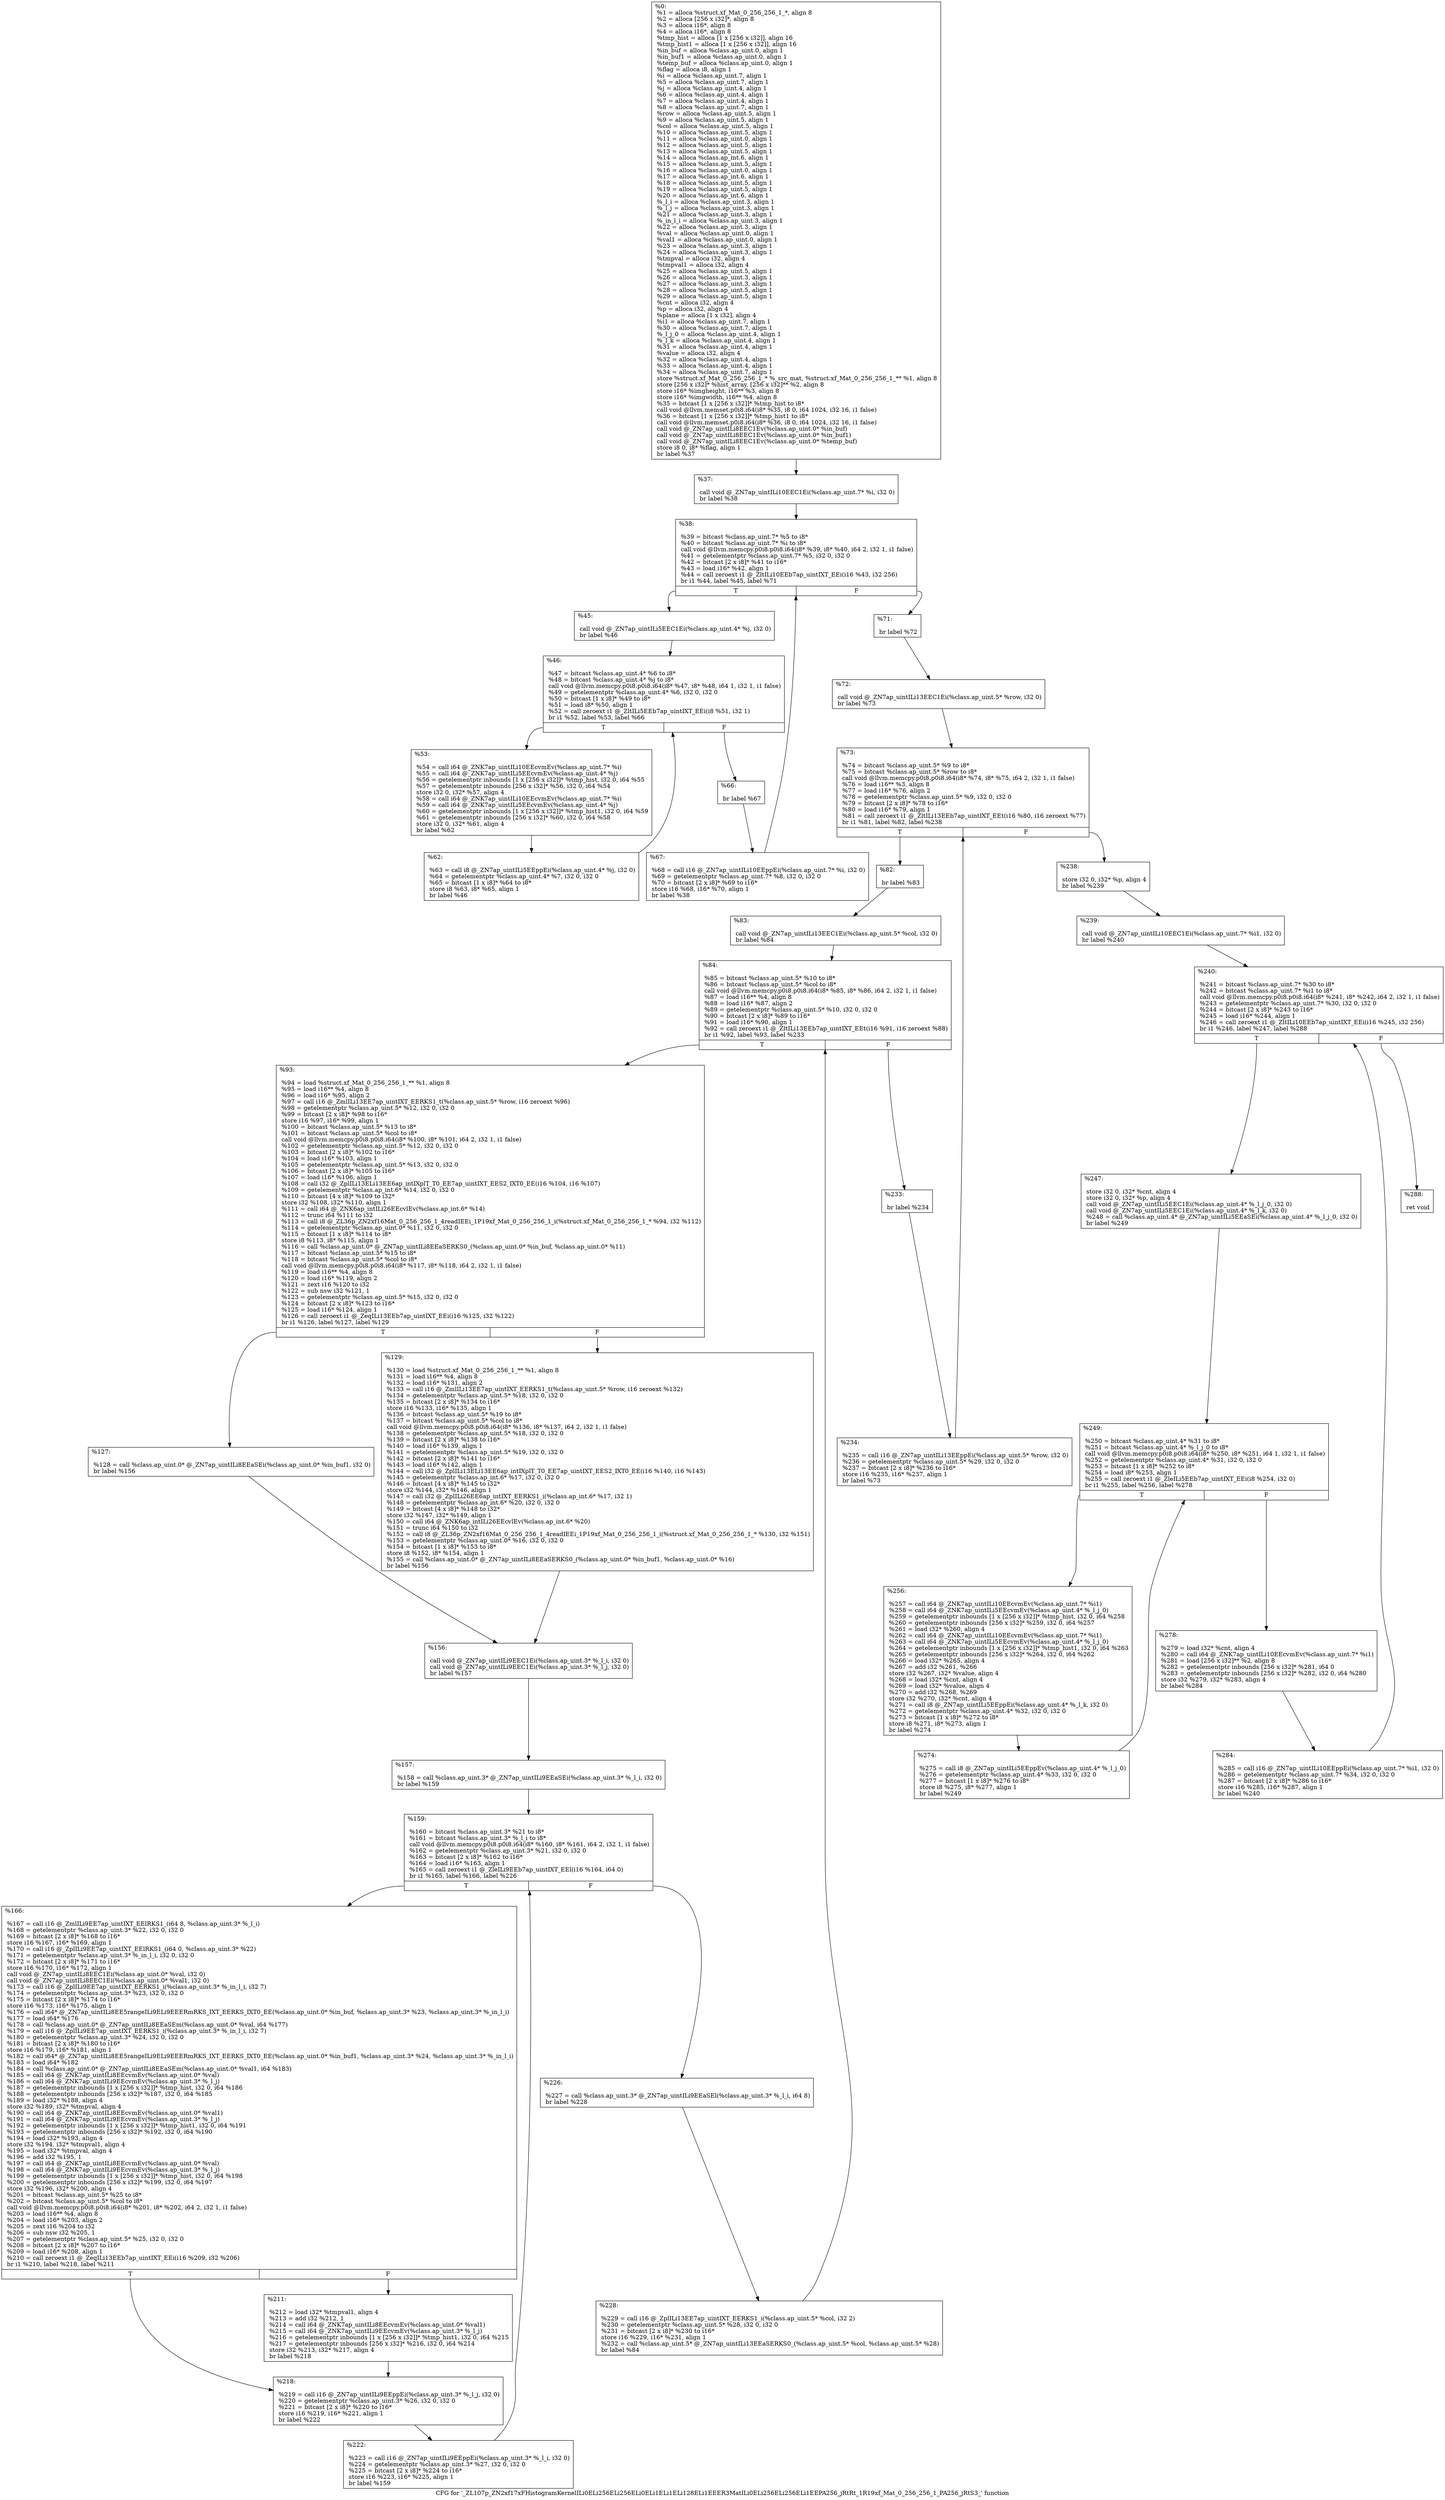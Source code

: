 digraph "CFG for '_ZL107p_ZN2xf17xFHistogramKernelILi0ELi256ELi256ELi0ELi1ELi1ELi128ELi1EEER3MatILi0ELi256ELi256ELi1EEPA256_jRtRt_1R19xf_Mat_0_256_256_1_PA256_jRtS3_' function" {
	label="CFG for '_ZL107p_ZN2xf17xFHistogramKernelILi0ELi256ELi256ELi0ELi1ELi1ELi128ELi1EEER3MatILi0ELi256ELi256ELi1EEPA256_jRtRt_1R19xf_Mat_0_256_256_1_PA256_jRtS3_' function";

	Node0x1437070 [shape=record,label="{%0:\l  %1 = alloca %struct.xf_Mat_0_256_256_1_*, align 8\l  %2 = alloca [256 x i32]*, align 8\l  %3 = alloca i16*, align 8\l  %4 = alloca i16*, align 8\l  %tmp_hist = alloca [1 x [256 x i32]], align 16\l  %tmp_hist1 = alloca [1 x [256 x i32]], align 16\l  %in_buf = alloca %class.ap_uint.0, align 1\l  %in_buf1 = alloca %class.ap_uint.0, align 1\l  %temp_buf = alloca %class.ap_uint.0, align 1\l  %flag = alloca i8, align 1\l  %i = alloca %class.ap_uint.7, align 1\l  %5 = alloca %class.ap_uint.7, align 1\l  %j = alloca %class.ap_uint.4, align 1\l  %6 = alloca %class.ap_uint.4, align 1\l  %7 = alloca %class.ap_uint.4, align 1\l  %8 = alloca %class.ap_uint.7, align 1\l  %row = alloca %class.ap_uint.5, align 1\l  %9 = alloca %class.ap_uint.5, align 1\l  %col = alloca %class.ap_uint.5, align 1\l  %10 = alloca %class.ap_uint.5, align 1\l  %11 = alloca %class.ap_uint.0, align 1\l  %12 = alloca %class.ap_uint.5, align 1\l  %13 = alloca %class.ap_uint.5, align 1\l  %14 = alloca %class.ap_int.6, align 1\l  %15 = alloca %class.ap_uint.5, align 1\l  %16 = alloca %class.ap_uint.0, align 1\l  %17 = alloca %class.ap_int.6, align 1\l  %18 = alloca %class.ap_uint.5, align 1\l  %19 = alloca %class.ap_uint.5, align 1\l  %20 = alloca %class.ap_int.6, align 1\l  %_l_i = alloca %class.ap_uint.3, align 1\l  %_l_j = alloca %class.ap_uint.3, align 1\l  %21 = alloca %class.ap_uint.3, align 1\l  %_in_l_i = alloca %class.ap_uint.3, align 1\l  %22 = alloca %class.ap_uint.3, align 1\l  %val = alloca %class.ap_uint.0, align 1\l  %val1 = alloca %class.ap_uint.0, align 1\l  %23 = alloca %class.ap_uint.3, align 1\l  %24 = alloca %class.ap_uint.3, align 1\l  %tmpval = alloca i32, align 4\l  %tmpval1 = alloca i32, align 4\l  %25 = alloca %class.ap_uint.5, align 1\l  %26 = alloca %class.ap_uint.3, align 1\l  %27 = alloca %class.ap_uint.3, align 1\l  %28 = alloca %class.ap_uint.5, align 1\l  %29 = alloca %class.ap_uint.5, align 1\l  %cnt = alloca i32, align 4\l  %p = alloca i32, align 4\l  %plane = alloca [1 x i32], align 4\l  %i1 = alloca %class.ap_uint.7, align 1\l  %30 = alloca %class.ap_uint.7, align 1\l  %_l_j_0 = alloca %class.ap_uint.4, align 1\l  %_l_k = alloca %class.ap_uint.4, align 1\l  %31 = alloca %class.ap_uint.4, align 1\l  %value = alloca i32, align 4\l  %32 = alloca %class.ap_uint.4, align 1\l  %33 = alloca %class.ap_uint.4, align 1\l  %34 = alloca %class.ap_uint.7, align 1\l  store %struct.xf_Mat_0_256_256_1_* %_src_mat, %struct.xf_Mat_0_256_256_1_** %1, align 8\l  store [256 x i32]* %hist_array, [256 x i32]** %2, align 8\l  store i16* %imgheight, i16** %3, align 8\l  store i16* %imgwidth, i16** %4, align 8\l  %35 = bitcast [1 x [256 x i32]]* %tmp_hist to i8*\l  call void @llvm.memset.p0i8.i64(i8* %35, i8 0, i64 1024, i32 16, i1 false)\l  %36 = bitcast [1 x [256 x i32]]* %tmp_hist1 to i8*\l  call void @llvm.memset.p0i8.i64(i8* %36, i8 0, i64 1024, i32 16, i1 false)\l  call void @_ZN7ap_uintILi8EEC1Ev(%class.ap_uint.0* %in_buf)\l  call void @_ZN7ap_uintILi8EEC1Ev(%class.ap_uint.0* %in_buf1)\l  call void @_ZN7ap_uintILi8EEC1Ev(%class.ap_uint.0* %temp_buf)\l  store i8 0, i8* %flag, align 1\l  br label %37\l}"];
	Node0x1437070 -> Node0x143ad00;
	Node0x143ad00 [shape=record,label="{%37:\l\l  call void @_ZN7ap_uintILi10EEC1Ei(%class.ap_uint.7* %i, i32 0)\l  br label %38\l}"];
	Node0x143ad00 -> Node0x1441520;
	Node0x1441520 [shape=record,label="{%38:\l\l  %39 = bitcast %class.ap_uint.7* %5 to i8*\l  %40 = bitcast %class.ap_uint.7* %i to i8*\l  call void @llvm.memcpy.p0i8.p0i8.i64(i8* %39, i8* %40, i64 2, i32 1, i1 false)\l  %41 = getelementptr %class.ap_uint.7* %5, i32 0, i32 0\l  %42 = bitcast [2 x i8]* %41 to i16*\l  %43 = load i16* %42, align 1\l  %44 = call zeroext i1 @_ZltILi10EEb7ap_uintIXT_EEi(i16 %43, i32 256)\l  br i1 %44, label %45, label %71\l|{<s0>T|<s1>F}}"];
	Node0x1441520:s0 -> Node0x1441bb0;
	Node0x1441520:s1 -> Node0x1441c10;
	Node0x1441bb0 [shape=record,label="{%45:\l\l  call void @_ZN7ap_uintILi5EEC1Ei(%class.ap_uint.4* %j, i32 0)\l  br label %46\l}"];
	Node0x1441bb0 -> Node0x1441ef0;
	Node0x1441ef0 [shape=record,label="{%46:\l\l  %47 = bitcast %class.ap_uint.4* %6 to i8*\l  %48 = bitcast %class.ap_uint.4* %j to i8*\l  call void @llvm.memcpy.p0i8.p0i8.i64(i8* %47, i8* %48, i64 1, i32 1, i1 false)\l  %49 = getelementptr %class.ap_uint.4* %6, i32 0, i32 0\l  %50 = bitcast [1 x i8]* %49 to i8*\l  %51 = load i8* %50, align 1\l  %52 = call zeroext i1 @_ZltILi5EEb7ap_uintIXT_EEi(i8 %51, i32 1)\l  br i1 %52, label %53, label %66\l|{<s0>T|<s1>F}}"];
	Node0x1441ef0:s0 -> Node0x14424c0;
	Node0x1441ef0:s1 -> Node0x1442520;
	Node0x14424c0 [shape=record,label="{%53:\l\l  %54 = call i64 @_ZNK7ap_uintILi10EEcvmEv(%class.ap_uint.7* %i)\l  %55 = call i64 @_ZNK7ap_uintILi5EEcvmEv(%class.ap_uint.4* %j)\l  %56 = getelementptr inbounds [1 x [256 x i32]]* %tmp_hist, i32 0, i64 %55\l  %57 = getelementptr inbounds [256 x i32]* %56, i32 0, i64 %54\l  store i32 0, i32* %57, align 4\l  %58 = call i64 @_ZNK7ap_uintILi10EEcvmEv(%class.ap_uint.7* %i)\l  %59 = call i64 @_ZNK7ap_uintILi5EEcvmEv(%class.ap_uint.4* %j)\l  %60 = getelementptr inbounds [1 x [256 x i32]]* %tmp_hist1, i32 0, i64 %59\l  %61 = getelementptr inbounds [256 x i32]* %60, i32 0, i64 %58\l  store i32 0, i32* %61, align 4\l  br label %62\l}"];
	Node0x14424c0 -> Node0x1442eb0;
	Node0x1442eb0 [shape=record,label="{%62:\l\l  %63 = call i8 @_ZN7ap_uintILi5EEppEi(%class.ap_uint.4* %j, i32 0)\l  %64 = getelementptr %class.ap_uint.4* %7, i32 0, i32 0\l  %65 = bitcast [1 x i8]* %64 to i8*\l  store i8 %63, i8* %65, align 1\l  br label %46\l}"];
	Node0x1442eb0 -> Node0x1441ef0;
	Node0x1442520 [shape=record,label="{%66:\l\l  br label %67\l}"];
	Node0x1442520 -> Node0x14433b0;
	Node0x14433b0 [shape=record,label="{%67:\l\l  %68 = call i16 @_ZN7ap_uintILi10EEppEi(%class.ap_uint.7* %i, i32 0)\l  %69 = getelementptr %class.ap_uint.7* %8, i32 0, i32 0\l  %70 = bitcast [2 x i8]* %69 to i16*\l  store i16 %68, i16* %70, align 1\l  br label %38\l}"];
	Node0x14433b0 -> Node0x1441520;
	Node0x1441c10 [shape=record,label="{%71:\l\l  br label %72\l}"];
	Node0x1441c10 -> Node0x14438b0;
	Node0x14438b0 [shape=record,label="{%72:\l\l  call void @_ZN7ap_uintILi13EEC1Ei(%class.ap_uint.5* %row, i32 0)\l  br label %73\l}"];
	Node0x14438b0 -> Node0x1443b70;
	Node0x1443b70 [shape=record,label="{%73:\l\l  %74 = bitcast %class.ap_uint.5* %9 to i8*\l  %75 = bitcast %class.ap_uint.5* %row to i8*\l  call void @llvm.memcpy.p0i8.p0i8.i64(i8* %74, i8* %75, i64 2, i32 1, i1 false)\l  %76 = load i16** %3, align 8\l  %77 = load i16* %76, align 2\l  %78 = getelementptr %class.ap_uint.5* %9, i32 0, i32 0\l  %79 = bitcast [2 x i8]* %78 to i16*\l  %80 = load i16* %79, align 1\l  %81 = call zeroext i1 @_ZltILi13EEb7ap_uintIXT_EEt(i16 %80, i16 zeroext %77)\l  br i1 %81, label %82, label %238\l|{<s0>T|<s1>F}}"];
	Node0x1443b70:s0 -> Node0x1444370;
	Node0x1443b70:s1 -> Node0x1444410;
	Node0x1444370 [shape=record,label="{%82:\l\l  br label %83\l}"];
	Node0x1444370 -> Node0x1444560;
	Node0x1444560 [shape=record,label="{%83:\l\l  call void @_ZN7ap_uintILi13EEC1Ei(%class.ap_uint.5* %col, i32 0)\l  br label %84\l}"];
	Node0x1444560 -> Node0x1444720;
	Node0x1444720 [shape=record,label="{%84:\l\l  %85 = bitcast %class.ap_uint.5* %10 to i8*\l  %86 = bitcast %class.ap_uint.5* %col to i8*\l  call void @llvm.memcpy.p0i8.p0i8.i64(i8* %85, i8* %86, i64 2, i32 1, i1 false)\l  %87 = load i16** %4, align 8\l  %88 = load i16* %87, align 2\l  %89 = getelementptr %class.ap_uint.5* %10, i32 0, i32 0\l  %90 = bitcast [2 x i8]* %89 to i16*\l  %91 = load i16* %90, align 1\l  %92 = call zeroext i1 @_ZltILi13EEb7ap_uintIXT_EEt(i16 %91, i16 zeroext %88)\l  br i1 %92, label %93, label %233\l|{<s0>T|<s1>F}}"];
	Node0x1444720:s0 -> Node0x1444d60;
	Node0x1444720:s1 -> Node0x1444e00;
	Node0x1444d60 [shape=record,label="{%93:\l\l  %94 = load %struct.xf_Mat_0_256_256_1_** %1, align 8\l  %95 = load i16** %4, align 8\l  %96 = load i16* %95, align 2\l  %97 = call i16 @_ZmlILi13EE7ap_uintIXT_EERKS1_t(%class.ap_uint.5* %row, i16 zeroext %96)\l  %98 = getelementptr %class.ap_uint.5* %12, i32 0, i32 0\l  %99 = bitcast [2 x i8]* %98 to i16*\l  store i16 %97, i16* %99, align 1\l  %100 = bitcast %class.ap_uint.5* %13 to i8*\l  %101 = bitcast %class.ap_uint.5* %col to i8*\l  call void @llvm.memcpy.p0i8.p0i8.i64(i8* %100, i8* %101, i64 2, i32 1, i1 false)\l  %102 = getelementptr %class.ap_uint.5* %12, i32 0, i32 0\l  %103 = bitcast [2 x i8]* %102 to i16*\l  %104 = load i16* %103, align 1\l  %105 = getelementptr %class.ap_uint.5* %13, i32 0, i32 0\l  %106 = bitcast [2 x i8]* %105 to i16*\l  %107 = load i16* %106, align 1\l  %108 = call i32 @_ZplILi13ELi13EE6ap_intIXplT_T0_EE7ap_uintIXT_EES2_IXT0_EE(i16 %104, i16 %107)\l  %109 = getelementptr %class.ap_int.6* %14, i32 0, i32 0\l  %110 = bitcast [4 x i8]* %109 to i32*\l  store i32 %108, i32* %110, align 1\l  %111 = call i64 @_ZNK6ap_intILi26EEcvlEv(%class.ap_int.6* %14)\l  %112 = trunc i64 %111 to i32\l  %113 = call i8 @_ZL36p_ZN2xf16Mat_0_256_256_1_4readIEEi_1P19xf_Mat_0_256_256_1_i(%struct.xf_Mat_0_256_256_1_* %94, i32 %112)\l  %114 = getelementptr %class.ap_uint.0* %11, i32 0, i32 0\l  %115 = bitcast [1 x i8]* %114 to i8*\l  store i8 %113, i8* %115, align 1\l  %116 = call %class.ap_uint.0* @_ZN7ap_uintILi8EEaSERKS0_(%class.ap_uint.0* %in_buf, %class.ap_uint.0* %11)\l  %117 = bitcast %class.ap_uint.5* %15 to i8*\l  %118 = bitcast %class.ap_uint.5* %col to i8*\l  call void @llvm.memcpy.p0i8.p0i8.i64(i8* %117, i8* %118, i64 2, i32 1, i1 false)\l  %119 = load i16** %4, align 8\l  %120 = load i16* %119, align 2\l  %121 = zext i16 %120 to i32\l  %122 = sub nsw i32 %121, 1\l  %123 = getelementptr %class.ap_uint.5* %15, i32 0, i32 0\l  %124 = bitcast [2 x i8]* %123 to i16*\l  %125 = load i16* %124, align 1\l  %126 = call zeroext i1 @_ZeqILi13EEb7ap_uintIXT_EEi(i16 %125, i32 %122)\l  br i1 %126, label %127, label %129\l|{<s0>T|<s1>F}}"];
	Node0x1444d60:s0 -> Node0x1446c40;
	Node0x1444d60:s1 -> Node0x1446ce0;
	Node0x1446c40 [shape=record,label="{%127:\l\l  %128 = call %class.ap_uint.0* @_ZN7ap_uintILi8EEaSEi(%class.ap_uint.0* %in_buf1, i32 0)\l  br label %156\l}"];
	Node0x1446c40 -> Node0x1447e70;
	Node0x1446ce0 [shape=record,label="{%129:\l\l  %130 = load %struct.xf_Mat_0_256_256_1_** %1, align 8\l  %131 = load i16** %4, align 8\l  %132 = load i16* %131, align 2\l  %133 = call i16 @_ZmlILi13EE7ap_uintIXT_EERKS1_t(%class.ap_uint.5* %row, i16 zeroext %132)\l  %134 = getelementptr %class.ap_uint.5* %18, i32 0, i32 0\l  %135 = bitcast [2 x i8]* %134 to i16*\l  store i16 %133, i16* %135, align 1\l  %136 = bitcast %class.ap_uint.5* %19 to i8*\l  %137 = bitcast %class.ap_uint.5* %col to i8*\l  call void @llvm.memcpy.p0i8.p0i8.i64(i8* %136, i8* %137, i64 2, i32 1, i1 false)\l  %138 = getelementptr %class.ap_uint.5* %18, i32 0, i32 0\l  %139 = bitcast [2 x i8]* %138 to i16*\l  %140 = load i16* %139, align 1\l  %141 = getelementptr %class.ap_uint.5* %19, i32 0, i32 0\l  %142 = bitcast [2 x i8]* %141 to i16*\l  %143 = load i16* %142, align 1\l  %144 = call i32 @_ZplILi13ELi13EE6ap_intIXplT_T0_EE7ap_uintIXT_EES2_IXT0_EE(i16 %140, i16 %143)\l  %145 = getelementptr %class.ap_int.6* %17, i32 0, i32 0\l  %146 = bitcast [4 x i8]* %145 to i32*\l  store i32 %144, i32* %146, align 1\l  %147 = call i32 @_ZplILi26EE6ap_intIXT_EERKS1_i(%class.ap_int.6* %17, i32 1)\l  %148 = getelementptr %class.ap_int.6* %20, i32 0, i32 0\l  %149 = bitcast [4 x i8]* %148 to i32*\l  store i32 %147, i32* %149, align 1\l  %150 = call i64 @_ZNK6ap_intILi26EEcvlEv(%class.ap_int.6* %20)\l  %151 = trunc i64 %150 to i32\l  %152 = call i8 @_ZL36p_ZN2xf16Mat_0_256_256_1_4readIEEi_1P19xf_Mat_0_256_256_1_i(%struct.xf_Mat_0_256_256_1_* %130, i32 %151)\l  %153 = getelementptr %class.ap_uint.0* %16, i32 0, i32 0\l  %154 = bitcast [1 x i8]* %153 to i8*\l  store i8 %152, i8* %154, align 1\l  %155 = call %class.ap_uint.0* @_ZN7ap_uintILi8EEaSERKS0_(%class.ap_uint.0* %in_buf1, %class.ap_uint.0* %16)\l  br label %156\l}"];
	Node0x1446ce0 -> Node0x1447e70;
	Node0x1447e70 [shape=record,label="{%156:\l\l  call void @_ZN7ap_uintILi9EEC1Ei(%class.ap_uint.3* %_l_i, i32 0)\l  call void @_ZN7ap_uintILi9EEC1Ei(%class.ap_uint.3* %_l_j, i32 0)\l  br label %157\l}"];
	Node0x1447e70 -> Node0x14496b0;
	Node0x14496b0 [shape=record,label="{%157:\l\l  %158 = call %class.ap_uint.3* @_ZN7ap_uintILi9EEaSEi(%class.ap_uint.3* %_l_i, i32 0)\l  br label %159\l}"];
	Node0x14496b0 -> Node0x1449970;
	Node0x1449970 [shape=record,label="{%159:\l\l  %160 = bitcast %class.ap_uint.3* %21 to i8*\l  %161 = bitcast %class.ap_uint.3* %_l_i to i8*\l  call void @llvm.memcpy.p0i8.p0i8.i64(i8* %160, i8* %161, i64 2, i32 1, i1 false)\l  %162 = getelementptr %class.ap_uint.3* %21, i32 0, i32 0\l  %163 = bitcast [2 x i8]* %162 to i16*\l  %164 = load i16* %163, align 1\l  %165 = call zeroext i1 @_ZleILi9EEb7ap_uintIXT_EEl(i16 %164, i64 0)\l  br i1 %165, label %166, label %226\l|{<s0>T|<s1>F}}"];
	Node0x1449970:s0 -> Node0x144a000;
	Node0x1449970:s1 -> Node0x144a0a0;
	Node0x144a000 [shape=record,label="{%166:\l\l  %167 = call i16 @_ZmlILi9EE7ap_uintIXT_EElRKS1_(i64 8, %class.ap_uint.3* %_l_i)\l  %168 = getelementptr %class.ap_uint.3* %22, i32 0, i32 0\l  %169 = bitcast [2 x i8]* %168 to i16*\l  store i16 %167, i16* %169, align 1\l  %170 = call i16 @_ZplILi9EE7ap_uintIXT_EElRKS1_(i64 0, %class.ap_uint.3* %22)\l  %171 = getelementptr %class.ap_uint.3* %_in_l_i, i32 0, i32 0\l  %172 = bitcast [2 x i8]* %171 to i16*\l  store i16 %170, i16* %172, align 1\l  call void @_ZN7ap_uintILi8EEC1Ei(%class.ap_uint.0* %val, i32 0)\l  call void @_ZN7ap_uintILi8EEC1Ei(%class.ap_uint.0* %val1, i32 0)\l  %173 = call i16 @_ZplILi9EE7ap_uintIXT_EERKS1_i(%class.ap_uint.3* %_in_l_i, i32 7)\l  %174 = getelementptr %class.ap_uint.3* %23, i32 0, i32 0\l  %175 = bitcast [2 x i8]* %174 to i16*\l  store i16 %173, i16* %175, align 1\l  %176 = call i64* @_ZN7ap_uintILi8EE5rangeILi9ELi9EEERmRKS_IXT_EERKS_IXT0_EE(%class.ap_uint.0* %in_buf, %class.ap_uint.3* %23, %class.ap_uint.3* %_in_l_i)\l  %177 = load i64* %176\l  %178 = call %class.ap_uint.0* @_ZN7ap_uintILi8EEaSEm(%class.ap_uint.0* %val, i64 %177)\l  %179 = call i16 @_ZplILi9EE7ap_uintIXT_EERKS1_i(%class.ap_uint.3* %_in_l_i, i32 7)\l  %180 = getelementptr %class.ap_uint.3* %24, i32 0, i32 0\l  %181 = bitcast [2 x i8]* %180 to i16*\l  store i16 %179, i16* %181, align 1\l  %182 = call i64* @_ZN7ap_uintILi8EE5rangeILi9ELi9EEERmRKS_IXT_EERKS_IXT0_EE(%class.ap_uint.0* %in_buf1, %class.ap_uint.3* %24, %class.ap_uint.3* %_in_l_i)\l  %183 = load i64* %182\l  %184 = call %class.ap_uint.0* @_ZN7ap_uintILi8EEaSEm(%class.ap_uint.0* %val1, i64 %183)\l  %185 = call i64 @_ZNK7ap_uintILi8EEcvmEv(%class.ap_uint.0* %val)\l  %186 = call i64 @_ZNK7ap_uintILi9EEcvmEv(%class.ap_uint.3* %_l_j)\l  %187 = getelementptr inbounds [1 x [256 x i32]]* %tmp_hist, i32 0, i64 %186\l  %188 = getelementptr inbounds [256 x i32]* %187, i32 0, i64 %185\l  %189 = load i32* %188, align 4\l  store i32 %189, i32* %tmpval, align 4\l  %190 = call i64 @_ZNK7ap_uintILi8EEcvmEv(%class.ap_uint.0* %val1)\l  %191 = call i64 @_ZNK7ap_uintILi9EEcvmEv(%class.ap_uint.3* %_l_j)\l  %192 = getelementptr inbounds [1 x [256 x i32]]* %tmp_hist1, i32 0, i64 %191\l  %193 = getelementptr inbounds [256 x i32]* %192, i32 0, i64 %190\l  %194 = load i32* %193, align 4\l  store i32 %194, i32* %tmpval1, align 4\l  %195 = load i32* %tmpval, align 4\l  %196 = add i32 %195, 1\l  %197 = call i64 @_ZNK7ap_uintILi8EEcvmEv(%class.ap_uint.0* %val)\l  %198 = call i64 @_ZNK7ap_uintILi9EEcvmEv(%class.ap_uint.3* %_l_j)\l  %199 = getelementptr inbounds [1 x [256 x i32]]* %tmp_hist, i32 0, i64 %198\l  %200 = getelementptr inbounds [256 x i32]* %199, i32 0, i64 %197\l  store i32 %196, i32* %200, align 4\l  %201 = bitcast %class.ap_uint.5* %25 to i8*\l  %202 = bitcast %class.ap_uint.5* %col to i8*\l  call void @llvm.memcpy.p0i8.p0i8.i64(i8* %201, i8* %202, i64 2, i32 1, i1 false)\l  %203 = load i16** %4, align 8\l  %204 = load i16* %203, align 2\l  %205 = zext i16 %204 to i32\l  %206 = sub nsw i32 %205, 1\l  %207 = getelementptr %class.ap_uint.5* %25, i32 0, i32 0\l  %208 = bitcast [2 x i8]* %207 to i16*\l  %209 = load i16* %208, align 1\l  %210 = call zeroext i1 @_ZeqILi13EEb7ap_uintIXT_EEi(i16 %209, i32 %206)\l  br i1 %210, label %218, label %211\l|{<s0>T|<s1>F}}"];
	Node0x144a000:s0 -> Node0x144c0c0;
	Node0x144a000:s1 -> Node0x144d730;
	Node0x144d730 [shape=record,label="{%211:\l\l  %212 = load i32* %tmpval1, align 4\l  %213 = add i32 %212, 1\l  %214 = call i64 @_ZNK7ap_uintILi8EEcvmEv(%class.ap_uint.0* %val1)\l  %215 = call i64 @_ZNK7ap_uintILi9EEcvmEv(%class.ap_uint.3* %_l_j)\l  %216 = getelementptr inbounds [1 x [256 x i32]]* %tmp_hist1, i32 0, i64 %215\l  %217 = getelementptr inbounds [256 x i32]* %216, i32 0, i64 %214\l  store i32 %213, i32* %217, align 4\l  br label %218\l}"];
	Node0x144d730 -> Node0x144c0c0;
	Node0x144c0c0 [shape=record,label="{%218:\l\l  %219 = call i16 @_ZN7ap_uintILi9EEppEi(%class.ap_uint.3* %_l_j, i32 0)\l  %220 = getelementptr %class.ap_uint.3* %26, i32 0, i32 0\l  %221 = bitcast [2 x i8]* %220 to i16*\l  store i16 %219, i16* %221, align 1\l  br label %222\l}"];
	Node0x144c0c0 -> Node0x144e0a0;
	Node0x144e0a0 [shape=record,label="{%222:\l\l  %223 = call i16 @_ZN7ap_uintILi9EEppEi(%class.ap_uint.3* %_l_i, i32 0)\l  %224 = getelementptr %class.ap_uint.3* %27, i32 0, i32 0\l  %225 = bitcast [2 x i8]* %224 to i16*\l  store i16 %223, i16* %225, align 1\l  br label %159\l}"];
	Node0x144e0a0 -> Node0x1449970;
	Node0x144a0a0 [shape=record,label="{%226:\l\l  %227 = call %class.ap_uint.3* @_ZN7ap_uintILi9EEaSEl(%class.ap_uint.3* %_l_i, i64 8)\l  br label %228\l}"];
	Node0x144a0a0 -> Node0x144e610;
	Node0x144e610 [shape=record,label="{%228:\l\l  %229 = call i16 @_ZplILi13EE7ap_uintIXT_EERKS1_i(%class.ap_uint.5* %col, i32 2)\l  %230 = getelementptr %class.ap_uint.5* %28, i32 0, i32 0\l  %231 = bitcast [2 x i8]* %230 to i16*\l  store i16 %229, i16* %231, align 1\l  %232 = call %class.ap_uint.5* @_ZN7ap_uintILi13EEaSERKS0_(%class.ap_uint.5* %col, %class.ap_uint.5* %28)\l  br label %84\l}"];
	Node0x144e610 -> Node0x1444720;
	Node0x1444e00 [shape=record,label="{%233:\l\l  br label %234\l}"];
	Node0x1444e00 -> Node0x144ed90;
	Node0x144ed90 [shape=record,label="{%234:\l\l  %235 = call i16 @_ZN7ap_uintILi13EEppEi(%class.ap_uint.5* %row, i32 0)\l  %236 = getelementptr %class.ap_uint.5* %29, i32 0, i32 0\l  %237 = bitcast [2 x i8]* %236 to i16*\l  store i16 %235, i16* %237, align 1\l  br label %73\l}"];
	Node0x144ed90 -> Node0x1443b70;
	Node0x1444410 [shape=record,label="{%238:\l\l  store i32 0, i32* %p, align 4\l  br label %239\l}"];
	Node0x1444410 -> Node0x144f320;
	Node0x144f320 [shape=record,label="{%239:\l\l  call void @_ZN7ap_uintILi10EEC1Ei(%class.ap_uint.7* %i1, i32 0)\l  br label %240\l}"];
	Node0x144f320 -> Node0x144f4b0;
	Node0x144f4b0 [shape=record,label="{%240:\l\l  %241 = bitcast %class.ap_uint.7* %30 to i8*\l  %242 = bitcast %class.ap_uint.7* %i1 to i8*\l  call void @llvm.memcpy.p0i8.p0i8.i64(i8* %241, i8* %242, i64 2, i32 1, i1 false)\l  %243 = getelementptr %class.ap_uint.7* %30, i32 0, i32 0\l  %244 = bitcast [2 x i8]* %243 to i16*\l  %245 = load i16* %244, align 1\l  %246 = call zeroext i1 @_ZltILi10EEb7ap_uintIXT_EEi(i16 %245, i32 256)\l  br i1 %246, label %247, label %288\l|{<s0>T|<s1>F}}"];
	Node0x144f4b0:s0 -> Node0x144f9f0;
	Node0x144f4b0:s1 -> Node0x144fa90;
	Node0x144f9f0 [shape=record,label="{%247:\l\l  store i32 0, i32* %cnt, align 4\l  store i32 0, i32* %p, align 4\l  call void @_ZN7ap_uintILi5EEC1Ei(%class.ap_uint.4* %_l_j_0, i32 0)\l  call void @_ZN7ap_uintILi5EEC1Ei(%class.ap_uint.4* %_l_k, i32 0)\l  %248 = call %class.ap_uint.4* @_ZN7ap_uintILi5EEaSEi(%class.ap_uint.4* %_l_j_0, i32 0)\l  br label %249\l}"];
	Node0x144f9f0 -> Node0x1450000;
	Node0x1450000 [shape=record,label="{%249:\l\l  %250 = bitcast %class.ap_uint.4* %31 to i8*\l  %251 = bitcast %class.ap_uint.4* %_l_j_0 to i8*\l  call void @llvm.memcpy.p0i8.p0i8.i64(i8* %250, i8* %251, i64 1, i32 1, i1 false)\l  %252 = getelementptr %class.ap_uint.4* %31, i32 0, i32 0\l  %253 = bitcast [1 x i8]* %252 to i8*\l  %254 = load i8* %253, align 1\l  %255 = call zeroext i1 @_ZleILi5EEb7ap_uintIXT_EEi(i8 %254, i32 0)\l  br i1 %255, label %256, label %278\l|{<s0>T|<s1>F}}"];
	Node0x1450000:s0 -> Node0x1450690;
	Node0x1450000:s1 -> Node0x1450730;
	Node0x1450690 [shape=record,label="{%256:\l\l  %257 = call i64 @_ZNK7ap_uintILi10EEcvmEv(%class.ap_uint.7* %i1)\l  %258 = call i64 @_ZNK7ap_uintILi5EEcvmEv(%class.ap_uint.4* %_l_j_0)\l  %259 = getelementptr inbounds [1 x [256 x i32]]* %tmp_hist, i32 0, i64 %258\l  %260 = getelementptr inbounds [256 x i32]* %259, i32 0, i64 %257\l  %261 = load i32* %260, align 4\l  %262 = call i64 @_ZNK7ap_uintILi10EEcvmEv(%class.ap_uint.7* %i1)\l  %263 = call i64 @_ZNK7ap_uintILi5EEcvmEv(%class.ap_uint.4* %_l_j_0)\l  %264 = getelementptr inbounds [1 x [256 x i32]]* %tmp_hist1, i32 0, i64 %263\l  %265 = getelementptr inbounds [256 x i32]* %264, i32 0, i64 %262\l  %266 = load i32* %265, align 4\l  %267 = add i32 %261, %266\l  store i32 %267, i32* %value, align 4\l  %268 = load i32* %cnt, align 4\l  %269 = load i32* %value, align 4\l  %270 = add i32 %268, %269\l  store i32 %270, i32* %cnt, align 4\l  %271 = call i8 @_ZN7ap_uintILi5EEppEi(%class.ap_uint.4* %_l_k, i32 0)\l  %272 = getelementptr %class.ap_uint.4* %32, i32 0, i32 0\l  %273 = bitcast [1 x i8]* %272 to i8*\l  store i8 %271, i8* %273, align 1\l  br label %274\l}"];
	Node0x1450690 -> Node0x1451ca0;
	Node0x1451ca0 [shape=record,label="{%274:\l\l  %275 = call i8 @_ZN7ap_uintILi5EEppEv(%class.ap_uint.4* %_l_j_0)\l  %276 = getelementptr %class.ap_uint.4* %33, i32 0, i32 0\l  %277 = bitcast [1 x i8]* %276 to i8*\l  store i8 %275, i8* %277, align 1\l  br label %249\l}"];
	Node0x1451ca0 -> Node0x1450000;
	Node0x1450730 [shape=record,label="{%278:\l\l  %279 = load i32* %cnt, align 4\l  %280 = call i64 @_ZNK7ap_uintILi10EEcvmEv(%class.ap_uint.7* %i1)\l  %281 = load [256 x i32]** %2, align 8\l  %282 = getelementptr inbounds [256 x i32]* %281, i64 0\l  %283 = getelementptr inbounds [256 x i32]* %282, i32 0, i64 %280\l  store i32 %279, i32* %283, align 4\l  br label %284\l}"];
	Node0x1450730 -> Node0x1452500;
	Node0x1452500 [shape=record,label="{%284:\l\l  %285 = call i16 @_ZN7ap_uintILi10EEppEi(%class.ap_uint.7* %i1, i32 0)\l  %286 = getelementptr %class.ap_uint.7* %34, i32 0, i32 0\l  %287 = bitcast [2 x i8]* %286 to i16*\l  store i16 %285, i16* %287, align 1\l  br label %240\l}"];
	Node0x1452500 -> Node0x144f4b0;
	Node0x144fa90 [shape=record,label="{%288:\l\l  ret void\l}"];
}
